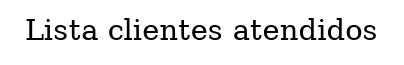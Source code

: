  digraph lista_atendidos {
 label= "Lista clientes atendidos";
     node [shape=box, style=filled, color=blue, fillcolor=cornflowerblue];
 }
